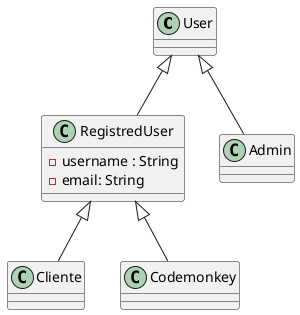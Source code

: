 @startuml
class User{
}

class RegistredUser{
	- username : String
	- email: String
}

class Cliente{
}

class Codemonkey{
}

class Admin{
}

User <|-- RegistredUser
User <|-- Admin
RegistredUser <|-- Cliente
RegistredUser <|-- Codemonkey
@enduml
